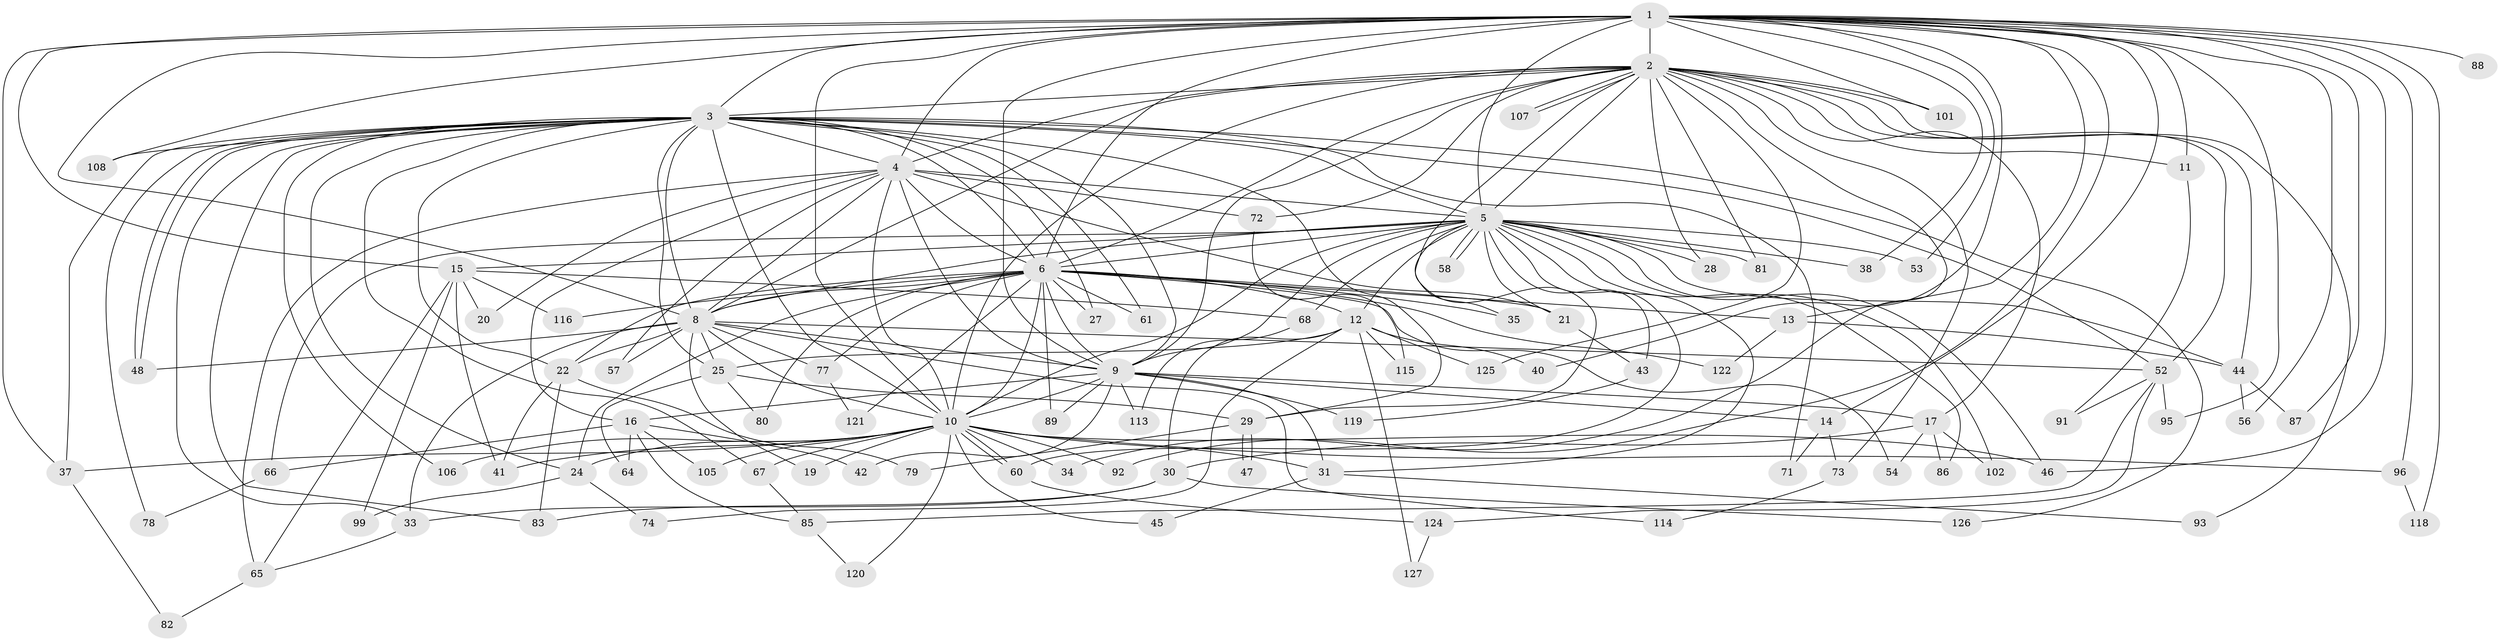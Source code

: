 // Generated by graph-tools (version 1.1) at 2025/51/02/27/25 19:51:52]
// undirected, 95 vertices, 224 edges
graph export_dot {
graph [start="1"]
  node [color=gray90,style=filled];
  1 [super="+7"];
  2 [super="+123"];
  3 [super="+94"];
  4 [super="+18"];
  5 [super="+111"];
  6 [super="+32"];
  8 [super="+39"];
  9 [super="+70"];
  10 [super="+23"];
  11 [super="+112"];
  12 [super="+90"];
  13;
  14 [super="+75"];
  15;
  16 [super="+36"];
  17 [super="+98"];
  19;
  20;
  21 [super="+49"];
  22 [super="+50"];
  24 [super="+26"];
  25 [super="+59"];
  27;
  28;
  29 [super="+63"];
  30 [super="+109"];
  31 [super="+76"];
  33;
  34 [super="+103"];
  35;
  37 [super="+51"];
  38 [super="+55"];
  40;
  41 [super="+104"];
  42;
  43;
  44 [super="+69"];
  45;
  46 [super="+117"];
  47;
  48 [super="+84"];
  52 [super="+62"];
  53;
  54;
  56;
  57;
  58;
  60;
  61;
  64;
  65 [super="+100"];
  66;
  67;
  68;
  71;
  72;
  73;
  74;
  77;
  78;
  79;
  80;
  81;
  82;
  83 [super="+110"];
  85 [super="+97"];
  86;
  87;
  88;
  89;
  91;
  92;
  93;
  95;
  96;
  99;
  101;
  102;
  105;
  106;
  107;
  108;
  113;
  114;
  115;
  116;
  118;
  119;
  120;
  121;
  122;
  124;
  125;
  126;
  127;
  1 -- 2 [weight=2];
  1 -- 3 [weight=2];
  1 -- 4 [weight=2];
  1 -- 5 [weight=2];
  1 -- 6 [weight=2];
  1 -- 8 [weight=2];
  1 -- 9 [weight=2];
  1 -- 10 [weight=3];
  1 -- 56;
  1 -- 88 [weight=2];
  1 -- 92;
  1 -- 95;
  1 -- 101;
  1 -- 118;
  1 -- 11;
  1 -- 13;
  1 -- 14 [weight=2];
  1 -- 15;
  1 -- 87;
  1 -- 96;
  1 -- 37;
  1 -- 38 [weight=2];
  1 -- 40;
  1 -- 108;
  1 -- 46;
  1 -- 53;
  2 -- 3;
  2 -- 4;
  2 -- 5;
  2 -- 6;
  2 -- 8;
  2 -- 9;
  2 -- 10;
  2 -- 11;
  2 -- 17;
  2 -- 28;
  2 -- 34;
  2 -- 52;
  2 -- 72;
  2 -- 73;
  2 -- 81;
  2 -- 93;
  2 -- 101;
  2 -- 107;
  2 -- 107;
  2 -- 125;
  2 -- 44;
  2 -- 29;
  3 -- 4;
  3 -- 5;
  3 -- 6 [weight=2];
  3 -- 8;
  3 -- 9;
  3 -- 10;
  3 -- 22;
  3 -- 24;
  3 -- 27;
  3 -- 29;
  3 -- 33;
  3 -- 48;
  3 -- 48;
  3 -- 52;
  3 -- 61;
  3 -- 67;
  3 -- 71;
  3 -- 78;
  3 -- 106;
  3 -- 108;
  3 -- 126;
  3 -- 37;
  3 -- 83;
  3 -- 25;
  4 -- 5;
  4 -- 6;
  4 -- 8;
  4 -- 9 [weight=3];
  4 -- 10;
  4 -- 16 [weight=2];
  4 -- 20;
  4 -- 21;
  4 -- 57;
  4 -- 72;
  4 -- 65;
  5 -- 6;
  5 -- 8;
  5 -- 9;
  5 -- 10;
  5 -- 12;
  5 -- 15;
  5 -- 21;
  5 -- 28;
  5 -- 35;
  5 -- 38;
  5 -- 43;
  5 -- 44;
  5 -- 46;
  5 -- 53;
  5 -- 58;
  5 -- 58;
  5 -- 66;
  5 -- 68;
  5 -- 81;
  5 -- 86;
  5 -- 102;
  5 -- 60;
  5 -- 31;
  6 -- 8;
  6 -- 9;
  6 -- 10;
  6 -- 12 [weight=2];
  6 -- 13;
  6 -- 22;
  6 -- 27;
  6 -- 35;
  6 -- 54;
  6 -- 61;
  6 -- 77;
  6 -- 80;
  6 -- 89;
  6 -- 116;
  6 -- 121;
  6 -- 122;
  6 -- 24;
  6 -- 21;
  8 -- 9;
  8 -- 10 [weight=2];
  8 -- 19;
  8 -- 25;
  8 -- 33;
  8 -- 57;
  8 -- 77;
  8 -- 22;
  8 -- 114;
  8 -- 48;
  8 -- 52;
  9 -- 10;
  9 -- 14;
  9 -- 16;
  9 -- 17 [weight=2];
  9 -- 31;
  9 -- 42;
  9 -- 89;
  9 -- 113;
  9 -- 119;
  10 -- 19;
  10 -- 24;
  10 -- 31;
  10 -- 34 [weight=2];
  10 -- 37 [weight=2];
  10 -- 41;
  10 -- 45;
  10 -- 60;
  10 -- 60;
  10 -- 67;
  10 -- 92;
  10 -- 96;
  10 -- 105;
  10 -- 106;
  10 -- 120;
  10 -- 46;
  11 -- 91 [weight=2];
  12 -- 25;
  12 -- 30;
  12 -- 40;
  12 -- 74;
  12 -- 115;
  12 -- 125;
  12 -- 127;
  13 -- 44;
  13 -- 122;
  14 -- 71;
  14 -- 73;
  15 -- 20;
  15 -- 65;
  15 -- 68;
  15 -- 99;
  15 -- 116;
  15 -- 41;
  16 -- 64;
  16 -- 66;
  16 -- 105;
  16 -- 85;
  16 -- 42;
  17 -- 30;
  17 -- 54;
  17 -- 86;
  17 -- 102;
  21 -- 43;
  22 -- 41;
  22 -- 79;
  22 -- 83;
  24 -- 74;
  24 -- 99;
  25 -- 29;
  25 -- 64;
  25 -- 80;
  29 -- 47;
  29 -- 47;
  29 -- 79;
  30 -- 83;
  30 -- 126;
  30 -- 33;
  31 -- 45;
  31 -- 93;
  33 -- 65;
  37 -- 82;
  43 -- 119;
  44 -- 56;
  44 -- 87;
  52 -- 85;
  52 -- 91;
  52 -- 124;
  52 -- 95;
  60 -- 124;
  65 -- 82;
  66 -- 78;
  67 -- 85;
  68 -- 113;
  72 -- 115;
  73 -- 114;
  77 -- 121;
  85 -- 120;
  96 -- 118;
  124 -- 127;
}
